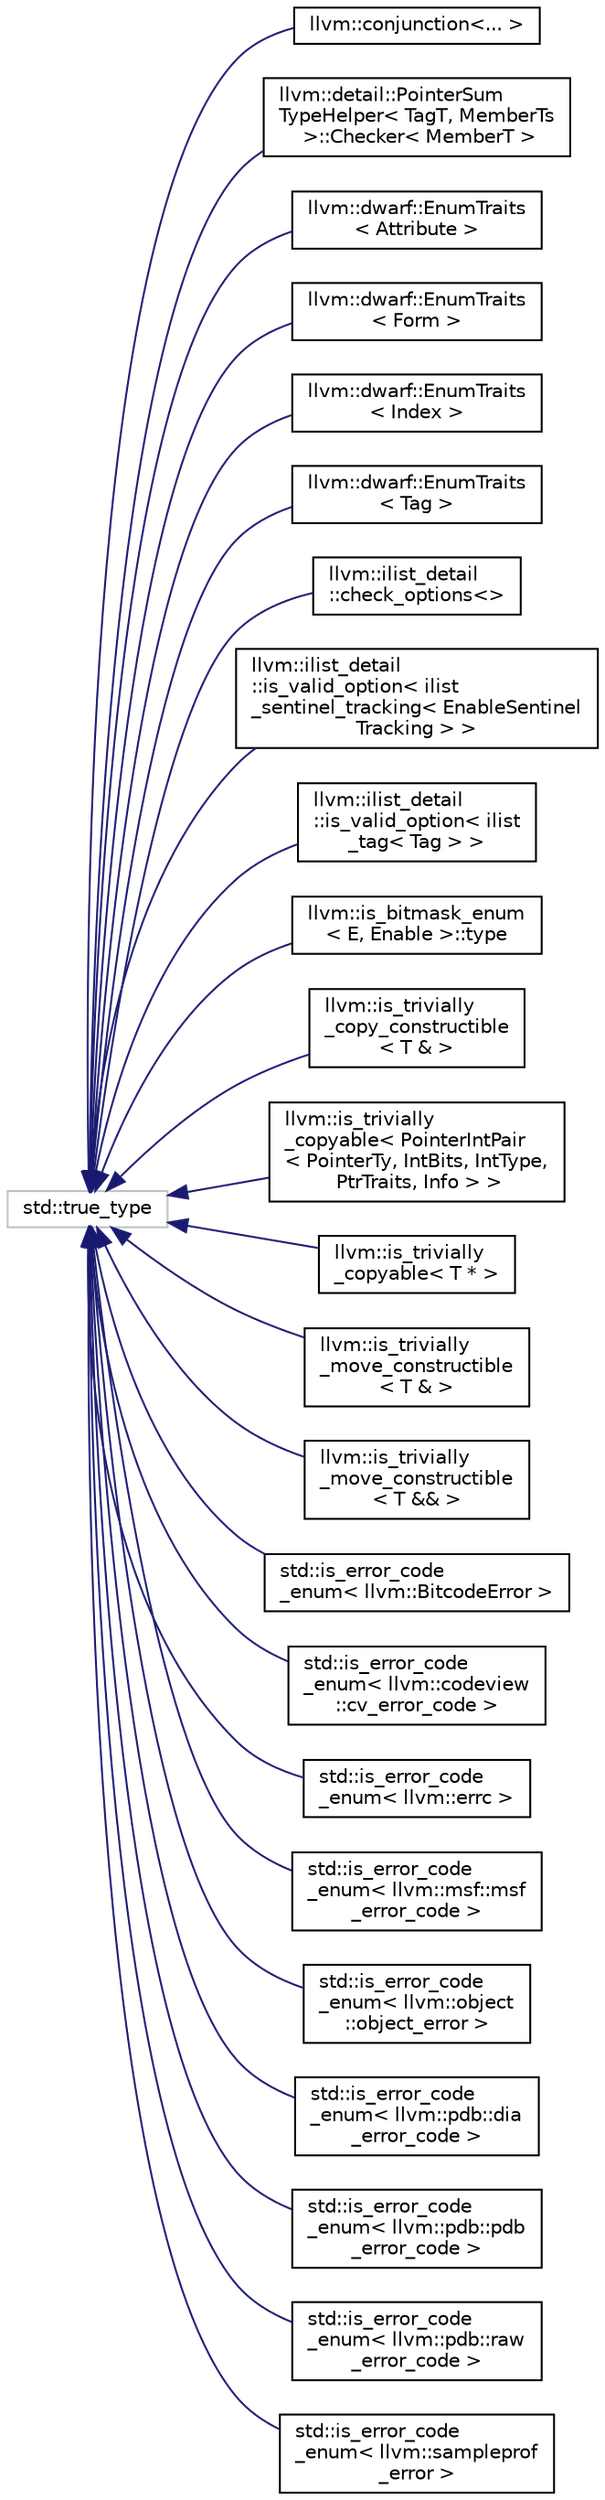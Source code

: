 digraph "Graphical Class Hierarchy"
{
 // LATEX_PDF_SIZE
  bgcolor="transparent";
  edge [fontname="Helvetica",fontsize="10",labelfontname="Helvetica",labelfontsize="10"];
  node [fontname="Helvetica",fontsize="10",shape="box"];
  rankdir="LR";
  Node0 [label="std::true_type",height=0.2,width=0.4,color="grey75",tooltip=" "];
  Node0 -> Node1 [dir="back",color="midnightblue",fontsize="10",style="solid",fontname="Helvetica"];
  Node1 [label="llvm::conjunction\<... \>",height=0.2,width=0.4,color="black",URL="$structllvm_1_1conjunction.html",tooltip=" "];
  Node0 -> Node2 [dir="back",color="midnightblue",fontsize="10",style="solid",fontname="Helvetica"];
  Node2 [label="llvm::detail::PointerSum\lTypeHelper\< TagT, MemberTs\l \>::Checker\< MemberT \>",height=0.2,width=0.4,color="black",URL="$structllvm_1_1detail_1_1PointerSumTypeHelper_1_1Checker_3_01MemberT_01_4.html",tooltip=" "];
  Node0 -> Node3 [dir="back",color="midnightblue",fontsize="10",style="solid",fontname="Helvetica"];
  Node3 [label="llvm::dwarf::EnumTraits\l\< Attribute \>",height=0.2,width=0.4,color="black",URL="$structllvm_1_1dwarf_1_1EnumTraits_3_01Attribute_01_4.html",tooltip=" "];
  Node0 -> Node4 [dir="back",color="midnightblue",fontsize="10",style="solid",fontname="Helvetica"];
  Node4 [label="llvm::dwarf::EnumTraits\l\< Form \>",height=0.2,width=0.4,color="black",URL="$structllvm_1_1dwarf_1_1EnumTraits_3_01Form_01_4.html",tooltip=" "];
  Node0 -> Node5 [dir="back",color="midnightblue",fontsize="10",style="solid",fontname="Helvetica"];
  Node5 [label="llvm::dwarf::EnumTraits\l\< Index \>",height=0.2,width=0.4,color="black",URL="$structllvm_1_1dwarf_1_1EnumTraits_3_01Index_01_4.html",tooltip=" "];
  Node0 -> Node6 [dir="back",color="midnightblue",fontsize="10",style="solid",fontname="Helvetica"];
  Node6 [label="llvm::dwarf::EnumTraits\l\< Tag \>",height=0.2,width=0.4,color="black",URL="$structllvm_1_1dwarf_1_1EnumTraits_3_01Tag_01_4.html",tooltip=" "];
  Node0 -> Node7 [dir="back",color="midnightblue",fontsize="10",style="solid",fontname="Helvetica"];
  Node7 [label="llvm::ilist_detail\l::check_options\<\>",height=0.2,width=0.4,color="black",URL="$structllvm_1_1ilist__detail_1_1check__options_3_4.html",tooltip=" "];
  Node0 -> Node8 [dir="back",color="midnightblue",fontsize="10",style="solid",fontname="Helvetica"];
  Node8 [label="llvm::ilist_detail\l::is_valid_option\< ilist\l_sentinel_tracking\< EnableSentinel\lTracking \> \>",height=0.2,width=0.4,color="black",URL="$structllvm_1_1ilist__detail_1_1is__valid__option_3_01ilist__sentinel__tracking_3_01EnableSentinelTracking_01_4_01_4.html",tooltip=" "];
  Node0 -> Node9 [dir="back",color="midnightblue",fontsize="10",style="solid",fontname="Helvetica"];
  Node9 [label="llvm::ilist_detail\l::is_valid_option\< ilist\l_tag\< Tag \> \>",height=0.2,width=0.4,color="black",URL="$structllvm_1_1ilist__detail_1_1is__valid__option_3_01ilist__tag_3_01Tag_01_4_01_4.html",tooltip=" "];
  Node0 -> Node10 [dir="back",color="midnightblue",fontsize="10",style="solid",fontname="Helvetica"];
  Node10 [label="llvm::is_bitmask_enum\l\< E, Enable \>::type",height=0.2,width=0.4,color="black",URL="$structllvm_1_1is__bitmask__enum_1_1type.html",tooltip=" "];
  Node0 -> Node11 [dir="back",color="midnightblue",fontsize="10",style="solid",fontname="Helvetica"];
  Node11 [label="llvm::is_trivially\l_copy_constructible\l\< T & \>",height=0.2,width=0.4,color="black",URL="$structllvm_1_1is__trivially__copy__constructible_3_01T_01_6_01_4.html",tooltip=" "];
  Node0 -> Node12 [dir="back",color="midnightblue",fontsize="10",style="solid",fontname="Helvetica"];
  Node12 [label="llvm::is_trivially\l_copyable\< PointerIntPair\l\< PointerTy, IntBits, IntType,\l PtrTraits, Info \> \>",height=0.2,width=0.4,color="black",URL="$structllvm_1_1is__trivially__copyable_3_01PointerIntPair_3_01PointerTy_00_01IntBits_00_01IntType36f5fd1587d37664b81e2f9782e3adc4.html",tooltip=" "];
  Node0 -> Node13 [dir="back",color="midnightblue",fontsize="10",style="solid",fontname="Helvetica"];
  Node13 [label="llvm::is_trivially\l_copyable\< T * \>",height=0.2,width=0.4,color="black",URL="$classllvm_1_1is__trivially__copyable_3_01T_01_5_01_4.html",tooltip=" "];
  Node0 -> Node14 [dir="back",color="midnightblue",fontsize="10",style="solid",fontname="Helvetica"];
  Node14 [label="llvm::is_trivially\l_move_constructible\l\< T & \>",height=0.2,width=0.4,color="black",URL="$structllvm_1_1is__trivially__move__constructible_3_01T_01_6_01_4.html",tooltip=" "];
  Node0 -> Node15 [dir="back",color="midnightblue",fontsize="10",style="solid",fontname="Helvetica"];
  Node15 [label="llvm::is_trivially\l_move_constructible\l\< T && \>",height=0.2,width=0.4,color="black",URL="$structllvm_1_1is__trivially__move__constructible_3_01T_01_6_6_01_4.html",tooltip=" "];
  Node0 -> Node16 [dir="back",color="midnightblue",fontsize="10",style="solid",fontname="Helvetica"];
  Node16 [label="std::is_error_code\l_enum\< llvm::BitcodeError \>",height=0.2,width=0.4,color="black",URL="$structstd_1_1is__error__code__enum_3_01llvm_1_1BitcodeError_01_4.html",tooltip=" "];
  Node0 -> Node17 [dir="back",color="midnightblue",fontsize="10",style="solid",fontname="Helvetica"];
  Node17 [label="std::is_error_code\l_enum\< llvm::codeview\l::cv_error_code \>",height=0.2,width=0.4,color="black",URL="$structstd_1_1is__error__code__enum_3_01llvm_1_1codeview_1_1cv__error__code_01_4.html",tooltip=" "];
  Node0 -> Node18 [dir="back",color="midnightblue",fontsize="10",style="solid",fontname="Helvetica"];
  Node18 [label="std::is_error_code\l_enum\< llvm::errc \>",height=0.2,width=0.4,color="black",URL="$structstd_1_1is__error__code__enum_3_01llvm_1_1errc_01_4.html",tooltip=" "];
  Node0 -> Node19 [dir="back",color="midnightblue",fontsize="10",style="solid",fontname="Helvetica"];
  Node19 [label="std::is_error_code\l_enum\< llvm::msf::msf\l_error_code \>",height=0.2,width=0.4,color="black",URL="$structstd_1_1is__error__code__enum_3_01llvm_1_1msf_1_1msf__error__code_01_4.html",tooltip=" "];
  Node0 -> Node20 [dir="back",color="midnightblue",fontsize="10",style="solid",fontname="Helvetica"];
  Node20 [label="std::is_error_code\l_enum\< llvm::object\l::object_error \>",height=0.2,width=0.4,color="black",URL="$structstd_1_1is__error__code__enum_3_01llvm_1_1object_1_1object__error_01_4.html",tooltip=" "];
  Node0 -> Node21 [dir="back",color="midnightblue",fontsize="10",style="solid",fontname="Helvetica"];
  Node21 [label="std::is_error_code\l_enum\< llvm::pdb::dia\l_error_code \>",height=0.2,width=0.4,color="black",URL="$structstd_1_1is__error__code__enum_3_01llvm_1_1pdb_1_1dia__error__code_01_4.html",tooltip=" "];
  Node0 -> Node22 [dir="back",color="midnightblue",fontsize="10",style="solid",fontname="Helvetica"];
  Node22 [label="std::is_error_code\l_enum\< llvm::pdb::pdb\l_error_code \>",height=0.2,width=0.4,color="black",URL="$structstd_1_1is__error__code__enum_3_01llvm_1_1pdb_1_1pdb__error__code_01_4.html",tooltip=" "];
  Node0 -> Node23 [dir="back",color="midnightblue",fontsize="10",style="solid",fontname="Helvetica"];
  Node23 [label="std::is_error_code\l_enum\< llvm::pdb::raw\l_error_code \>",height=0.2,width=0.4,color="black",URL="$structstd_1_1is__error__code__enum_3_01llvm_1_1pdb_1_1raw__error__code_01_4.html",tooltip=" "];
  Node0 -> Node24 [dir="back",color="midnightblue",fontsize="10",style="solid",fontname="Helvetica"];
  Node24 [label="std::is_error_code\l_enum\< llvm::sampleprof\l_error \>",height=0.2,width=0.4,color="black",URL="$structstd_1_1is__error__code__enum_3_01llvm_1_1sampleprof__error_01_4.html",tooltip=" "];
}
